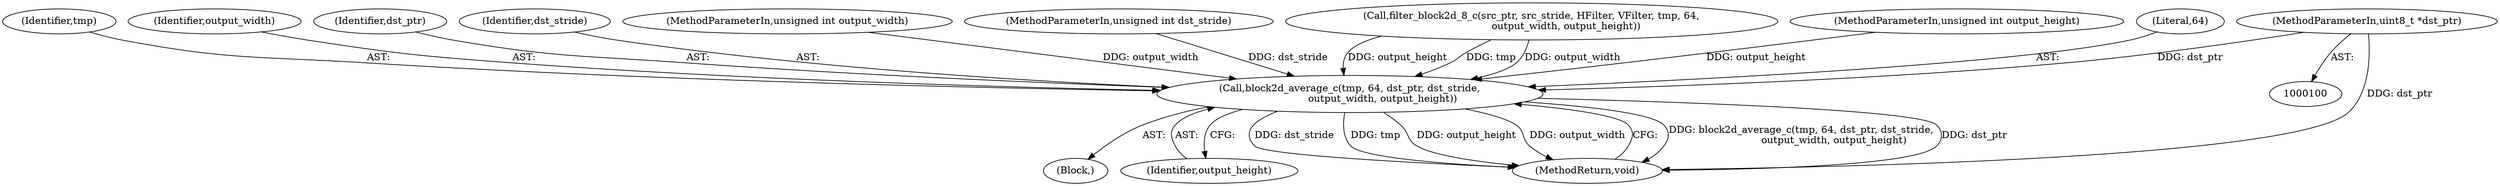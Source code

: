 digraph "0_Android_5a9753fca56f0eeb9f61e342b2fccffc364f9426_33@pointer" {
"1000105" [label="(MethodParameterIn,uint8_t *dst_ptr)"];
"1000128" [label="(Call,block2d_average_c(tmp, 64, dst_ptr, dst_stride,\n                     output_width, output_height))"];
"1000129" [label="(Identifier,tmp)"];
"1000133" [label="(Identifier,output_width)"];
"1000134" [label="(Identifier,output_height)"];
"1000131" [label="(Identifier,dst_ptr)"];
"1000109" [label="(Block,)"];
"1000132" [label="(Identifier,dst_stride)"];
"1000107" [label="(MethodParameterIn,unsigned int output_width)"];
"1000128" [label="(Call,block2d_average_c(tmp, 64, dst_ptr, dst_stride,\n                     output_width, output_height))"];
"1000105" [label="(MethodParameterIn,uint8_t *dst_ptr)"];
"1000106" [label="(MethodParameterIn,unsigned int dst_stride)"];
"1000119" [label="(Call,filter_block2d_8_c(src_ptr, src_stride, HFilter, VFilter, tmp, 64,\n                      output_width, output_height))"];
"1000135" [label="(MethodReturn,void)"];
"1000108" [label="(MethodParameterIn,unsigned int output_height)"];
"1000130" [label="(Literal,64)"];
"1000105" -> "1000100"  [label="AST: "];
"1000105" -> "1000135"  [label="DDG: dst_ptr"];
"1000105" -> "1000128"  [label="DDG: dst_ptr"];
"1000128" -> "1000109"  [label="AST: "];
"1000128" -> "1000134"  [label="CFG: "];
"1000129" -> "1000128"  [label="AST: "];
"1000130" -> "1000128"  [label="AST: "];
"1000131" -> "1000128"  [label="AST: "];
"1000132" -> "1000128"  [label="AST: "];
"1000133" -> "1000128"  [label="AST: "];
"1000134" -> "1000128"  [label="AST: "];
"1000135" -> "1000128"  [label="CFG: "];
"1000128" -> "1000135"  [label="DDG: block2d_average_c(tmp, 64, dst_ptr, dst_stride,\n                     output_width, output_height)"];
"1000128" -> "1000135"  [label="DDG: dst_ptr"];
"1000128" -> "1000135"  [label="DDG: dst_stride"];
"1000128" -> "1000135"  [label="DDG: tmp"];
"1000128" -> "1000135"  [label="DDG: output_height"];
"1000128" -> "1000135"  [label="DDG: output_width"];
"1000119" -> "1000128"  [label="DDG: tmp"];
"1000119" -> "1000128"  [label="DDG: output_width"];
"1000119" -> "1000128"  [label="DDG: output_height"];
"1000106" -> "1000128"  [label="DDG: dst_stride"];
"1000107" -> "1000128"  [label="DDG: output_width"];
"1000108" -> "1000128"  [label="DDG: output_height"];
}

